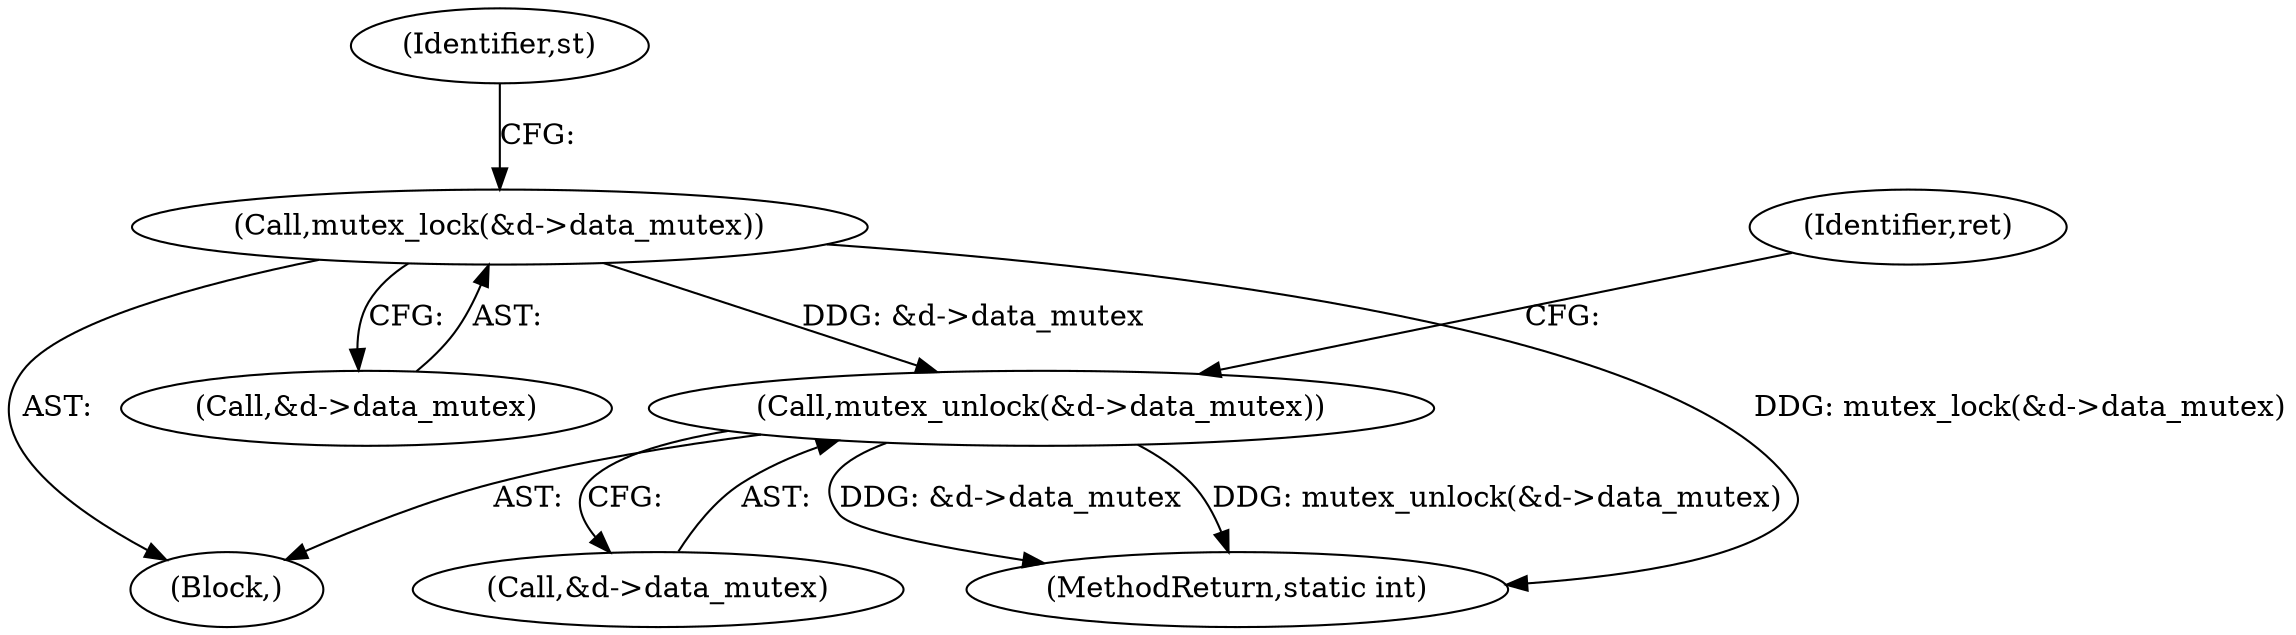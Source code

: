digraph "0_linux_3f190e3aec212fc8c61e202c51400afa7384d4bc@API" {
"1000139" [label="(Call,mutex_lock(&d->data_mutex))"];
"1000188" [label="(Call,mutex_unlock(&d->data_mutex))"];
"1000139" [label="(Call,mutex_lock(&d->data_mutex))"];
"1000188" [label="(Call,mutex_unlock(&d->data_mutex))"];
"1000107" [label="(Block,)"];
"1000140" [label="(Call,&d->data_mutex)"];
"1000189" [label="(Call,&d->data_mutex)"];
"1000194" [label="(Identifier,ret)"];
"1000147" [label="(Identifier,st)"];
"1000195" [label="(MethodReturn,static int)"];
"1000139" -> "1000107"  [label="AST: "];
"1000139" -> "1000140"  [label="CFG: "];
"1000140" -> "1000139"  [label="AST: "];
"1000147" -> "1000139"  [label="CFG: "];
"1000139" -> "1000195"  [label="DDG: mutex_lock(&d->data_mutex)"];
"1000139" -> "1000188"  [label="DDG: &d->data_mutex"];
"1000188" -> "1000107"  [label="AST: "];
"1000188" -> "1000189"  [label="CFG: "];
"1000189" -> "1000188"  [label="AST: "];
"1000194" -> "1000188"  [label="CFG: "];
"1000188" -> "1000195"  [label="DDG: mutex_unlock(&d->data_mutex)"];
"1000188" -> "1000195"  [label="DDG: &d->data_mutex"];
}
